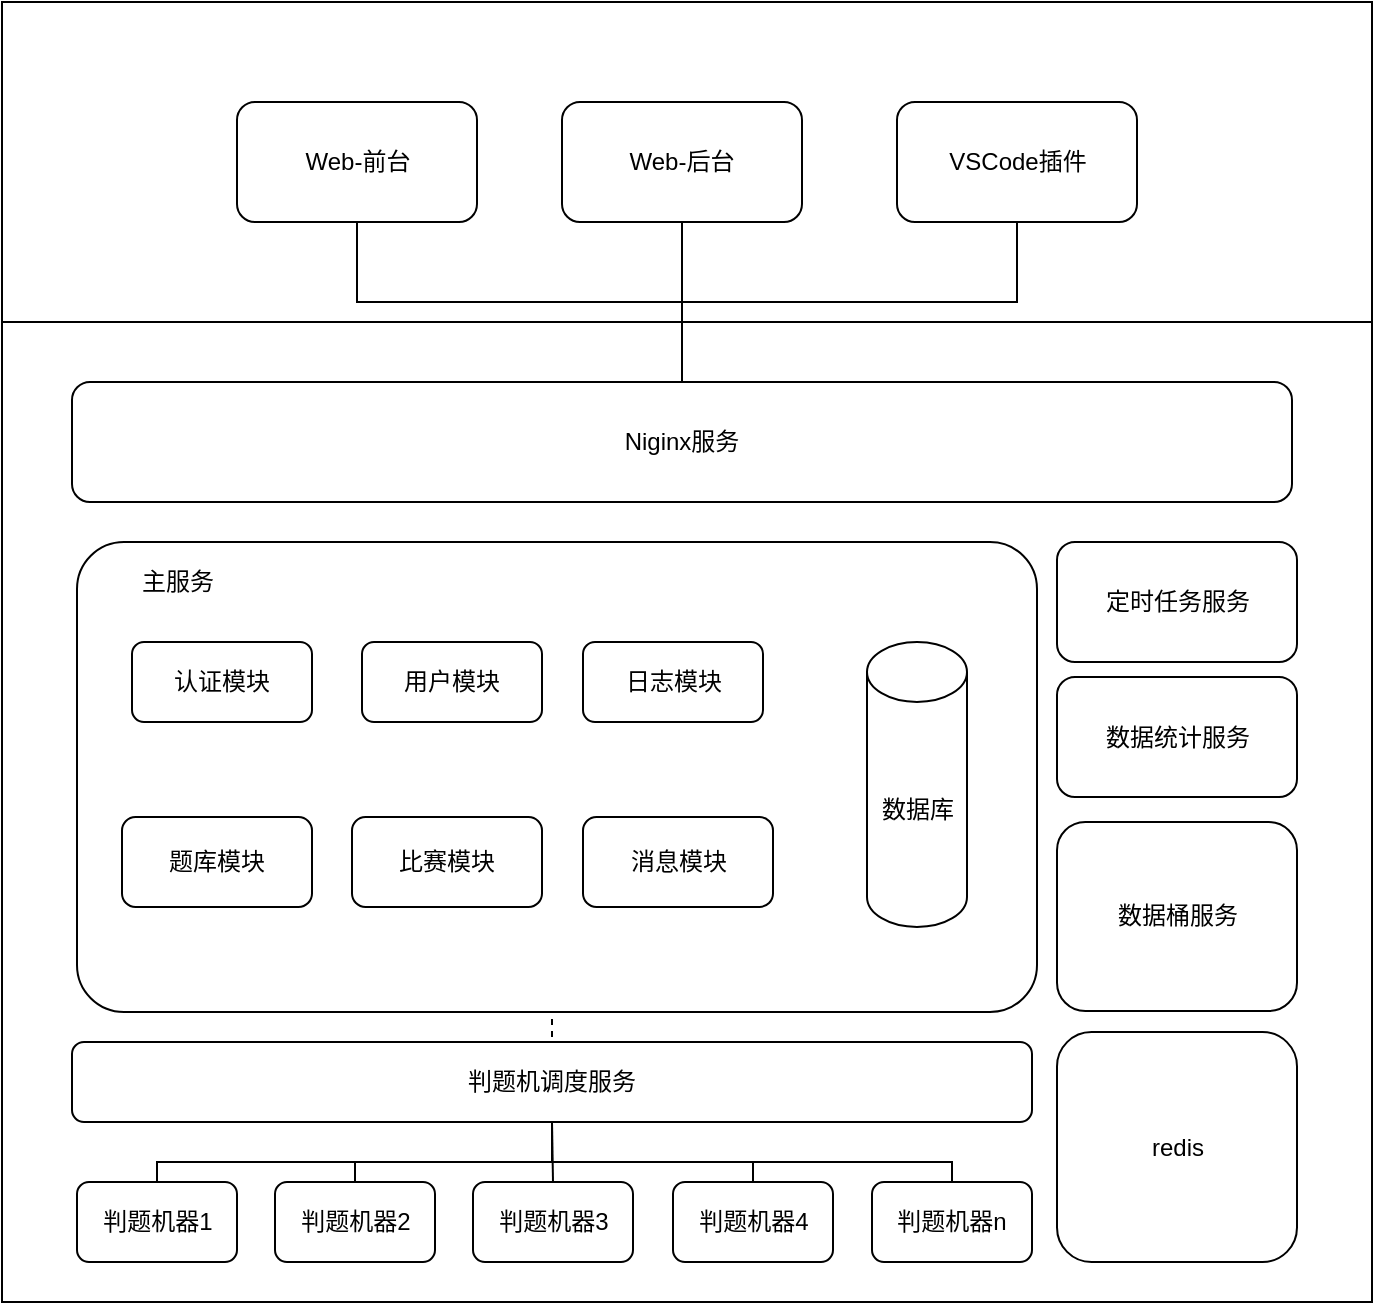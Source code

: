 <mxfile>
    <diagram id="-huh_QmCwPt67njci899" name="第 1 页">
        <mxGraphModel dx="642" dy="680" grid="1" gridSize="10" guides="1" tooltips="1" connect="1" arrows="1" fold="1" page="1" pageScale="1" pageWidth="827" pageHeight="1169" math="0" shadow="0">
            <root>
                <mxCell id="0"/>
                <mxCell id="1" parent="0"/>
                <mxCell id="3" value="" style="rounded=0;whiteSpace=wrap;html=1;" parent="1" vertex="1">
                    <mxGeometry x="115" y="240" width="685" height="490" as="geometry"/>
                </mxCell>
                <mxCell id="4" value="" style="rounded=0;whiteSpace=wrap;html=1;" parent="1" vertex="1">
                    <mxGeometry x="115" y="80" width="685" height="160" as="geometry"/>
                </mxCell>
                <mxCell id="38" style="edgeStyle=orthogonalEdgeStyle;rounded=0;orthogonalLoop=1;jettySize=auto;html=1;exitX=0.5;exitY=1;exitDx=0;exitDy=0;entryX=0.5;entryY=0;entryDx=0;entryDy=0;sketch=0;endArrow=none;endFill=0;" parent="1" source="6" target="35" edge="1">
                    <mxGeometry relative="1" as="geometry"/>
                </mxCell>
                <mxCell id="6" value="Web-前台" style="rounded=1;whiteSpace=wrap;html=1;" parent="1" vertex="1">
                    <mxGeometry x="232.5" y="130" width="120" height="60" as="geometry"/>
                </mxCell>
                <mxCell id="37" style="edgeStyle=orthogonalEdgeStyle;rounded=0;orthogonalLoop=1;jettySize=auto;html=1;exitX=0.5;exitY=1;exitDx=0;exitDy=0;endArrow=none;endFill=0;" parent="1" source="7" target="35" edge="1">
                    <mxGeometry relative="1" as="geometry"/>
                </mxCell>
                <mxCell id="7" value="Web-后台" style="rounded=1;whiteSpace=wrap;html=1;" parent="1" vertex="1">
                    <mxGeometry x="395" y="130" width="120" height="60" as="geometry"/>
                </mxCell>
                <mxCell id="39" style="edgeStyle=orthogonalEdgeStyle;rounded=0;sketch=0;orthogonalLoop=1;jettySize=auto;html=1;exitX=0.5;exitY=1;exitDx=0;exitDy=0;entryX=0.5;entryY=0;entryDx=0;entryDy=0;endArrow=none;endFill=0;" parent="1" source="8" target="35" edge="1">
                    <mxGeometry relative="1" as="geometry"/>
                </mxCell>
                <mxCell id="8" value="VSCode插件" style="rounded=1;whiteSpace=wrap;html=1;" parent="1" vertex="1">
                    <mxGeometry x="562.5" y="130" width="120" height="60" as="geometry"/>
                </mxCell>
                <mxCell id="52" style="edgeStyle=orthogonalEdgeStyle;rounded=0;orthogonalLoop=1;jettySize=auto;html=1;exitX=0.5;exitY=1;exitDx=0;exitDy=0;entryX=0.5;entryY=0;entryDx=0;entryDy=0;endArrow=none;endFill=0;dashed=1;" edge="1" parent="1" source="11" target="15">
                    <mxGeometry relative="1" as="geometry"/>
                </mxCell>
                <mxCell id="11" value="" style="rounded=1;whiteSpace=wrap;html=1;arcSize=10;" parent="1" vertex="1">
                    <mxGeometry x="152.5" y="350" width="480" height="235" as="geometry"/>
                </mxCell>
                <mxCell id="60" style="edgeStyle=orthogonalEdgeStyle;rounded=0;orthogonalLoop=1;jettySize=auto;html=1;exitX=0.5;exitY=1;exitDx=0;exitDy=0;entryX=0.5;entryY=0;entryDx=0;entryDy=0;endArrow=none;endFill=0;" edge="1" parent="1" source="15" target="16">
                    <mxGeometry relative="1" as="geometry"/>
                </mxCell>
                <mxCell id="63" style="edgeStyle=orthogonalEdgeStyle;rounded=0;orthogonalLoop=1;jettySize=auto;html=1;exitX=0.5;exitY=1;exitDx=0;exitDy=0;entryX=0.5;entryY=0;entryDx=0;entryDy=0;endArrow=none;endFill=0;" edge="1" parent="1" source="15" target="53">
                    <mxGeometry relative="1" as="geometry"/>
                </mxCell>
                <mxCell id="65" style="edgeStyle=orthogonalEdgeStyle;rounded=0;orthogonalLoop=1;jettySize=auto;html=1;exitX=0.5;exitY=1;exitDx=0;exitDy=0;entryX=0.5;entryY=0;entryDx=0;entryDy=0;endArrow=none;endFill=0;" edge="1" parent="1" source="15" target="54">
                    <mxGeometry relative="1" as="geometry"/>
                </mxCell>
                <mxCell id="66" style="edgeStyle=orthogonalEdgeStyle;rounded=0;orthogonalLoop=1;jettySize=auto;html=1;exitX=0.5;exitY=1;exitDx=0;exitDy=0;entryX=0.5;entryY=0;entryDx=0;entryDy=0;endArrow=none;endFill=0;" edge="1" parent="1" source="15" target="55">
                    <mxGeometry relative="1" as="geometry"/>
                </mxCell>
                <mxCell id="67" style="edgeStyle=orthogonalEdgeStyle;rounded=0;orthogonalLoop=1;jettySize=auto;html=1;exitX=0.5;exitY=1;exitDx=0;exitDy=0;entryX=0.5;entryY=0;entryDx=0;entryDy=0;endArrow=none;endFill=0;" edge="1" parent="1" source="15" target="56">
                    <mxGeometry relative="1" as="geometry"/>
                </mxCell>
                <mxCell id="15" value="判题机调度服务" style="rounded=1;whiteSpace=wrap;html=1;" parent="1" vertex="1">
                    <mxGeometry x="150" y="600" width="480" height="40" as="geometry"/>
                </mxCell>
                <mxCell id="16" value="判题机器1" style="rounded=1;whiteSpace=wrap;html=1;" parent="1" vertex="1">
                    <mxGeometry x="152.5" y="670" width="80" height="40" as="geometry"/>
                </mxCell>
                <mxCell id="20" value="主服务" style="text;html=1;strokeColor=none;fillColor=none;align=center;verticalAlign=middle;whiteSpace=wrap;rounded=0;" parent="1" vertex="1">
                    <mxGeometry x="172.5" y="360" width="60" height="20" as="geometry"/>
                </mxCell>
                <mxCell id="21" value="认证模块" style="rounded=1;whiteSpace=wrap;html=1;" parent="1" vertex="1">
                    <mxGeometry x="180" y="400" width="90" height="40" as="geometry"/>
                </mxCell>
                <mxCell id="22" value="用户模块" style="rounded=1;whiteSpace=wrap;html=1;" parent="1" vertex="1">
                    <mxGeometry x="295" y="400" width="90" height="40" as="geometry"/>
                </mxCell>
                <mxCell id="23" value="日志模块" style="rounded=1;whiteSpace=wrap;html=1;" parent="1" vertex="1">
                    <mxGeometry x="405.5" y="400" width="90" height="40" as="geometry"/>
                </mxCell>
                <mxCell id="25" value="题库模块" style="rounded=1;whiteSpace=wrap;html=1;" parent="1" vertex="1">
                    <mxGeometry x="175" y="487.5" width="95" height="45" as="geometry"/>
                </mxCell>
                <mxCell id="26" value="比赛模块" style="rounded=1;whiteSpace=wrap;html=1;" parent="1" vertex="1">
                    <mxGeometry x="290" y="487.5" width="95" height="45" as="geometry"/>
                </mxCell>
                <mxCell id="27" value="消息模块" style="rounded=1;whiteSpace=wrap;html=1;" parent="1" vertex="1">
                    <mxGeometry x="405.5" y="487.5" width="95" height="45" as="geometry"/>
                </mxCell>
                <mxCell id="30" value="数据库" style="shape=cylinder3;whiteSpace=wrap;html=1;boundedLbl=1;backgroundOutline=1;size=15;" parent="1" vertex="1">
                    <mxGeometry x="547.5" y="400" width="50" height="142.5" as="geometry"/>
                </mxCell>
                <mxCell id="32" value="定时任务服务" style="rounded=1;whiteSpace=wrap;html=1;" parent="1" vertex="1">
                    <mxGeometry x="642.5" y="350" width="120" height="60" as="geometry"/>
                </mxCell>
                <mxCell id="33" value="redis" style="rounded=1;whiteSpace=wrap;html=1;" parent="1" vertex="1">
                    <mxGeometry x="642.5" y="595" width="120" height="115" as="geometry"/>
                </mxCell>
                <mxCell id="35" value="Niginx服务" style="rounded=1;whiteSpace=wrap;html=1;" parent="1" vertex="1">
                    <mxGeometry x="150" y="270" width="610" height="60" as="geometry"/>
                </mxCell>
                <mxCell id="36" value="数据桶服务" style="rounded=1;whiteSpace=wrap;html=1;" parent="1" vertex="1">
                    <mxGeometry x="642.5" y="490" width="120" height="94.5" as="geometry"/>
                </mxCell>
                <mxCell id="49" value="数据统计服务" style="rounded=1;whiteSpace=wrap;html=1;" parent="1" vertex="1">
                    <mxGeometry x="642.5" y="417.5" width="120" height="60" as="geometry"/>
                </mxCell>
                <mxCell id="53" value="判题机器2" style="rounded=1;whiteSpace=wrap;html=1;" vertex="1" parent="1">
                    <mxGeometry x="251.5" y="670" width="80" height="40" as="geometry"/>
                </mxCell>
                <mxCell id="54" value="判题机器3" style="rounded=1;whiteSpace=wrap;html=1;" vertex="1" parent="1">
                    <mxGeometry x="350.5" y="670" width="80" height="40" as="geometry"/>
                </mxCell>
                <mxCell id="55" value="判题机器4" style="rounded=1;whiteSpace=wrap;html=1;" vertex="1" parent="1">
                    <mxGeometry x="450.5" y="670" width="80" height="40" as="geometry"/>
                </mxCell>
                <mxCell id="56" value="判题机器n" style="rounded=1;whiteSpace=wrap;html=1;" vertex="1" parent="1">
                    <mxGeometry x="550" y="670" width="80" height="40" as="geometry"/>
                </mxCell>
            </root>
        </mxGraphModel>
    </diagram>
</mxfile>